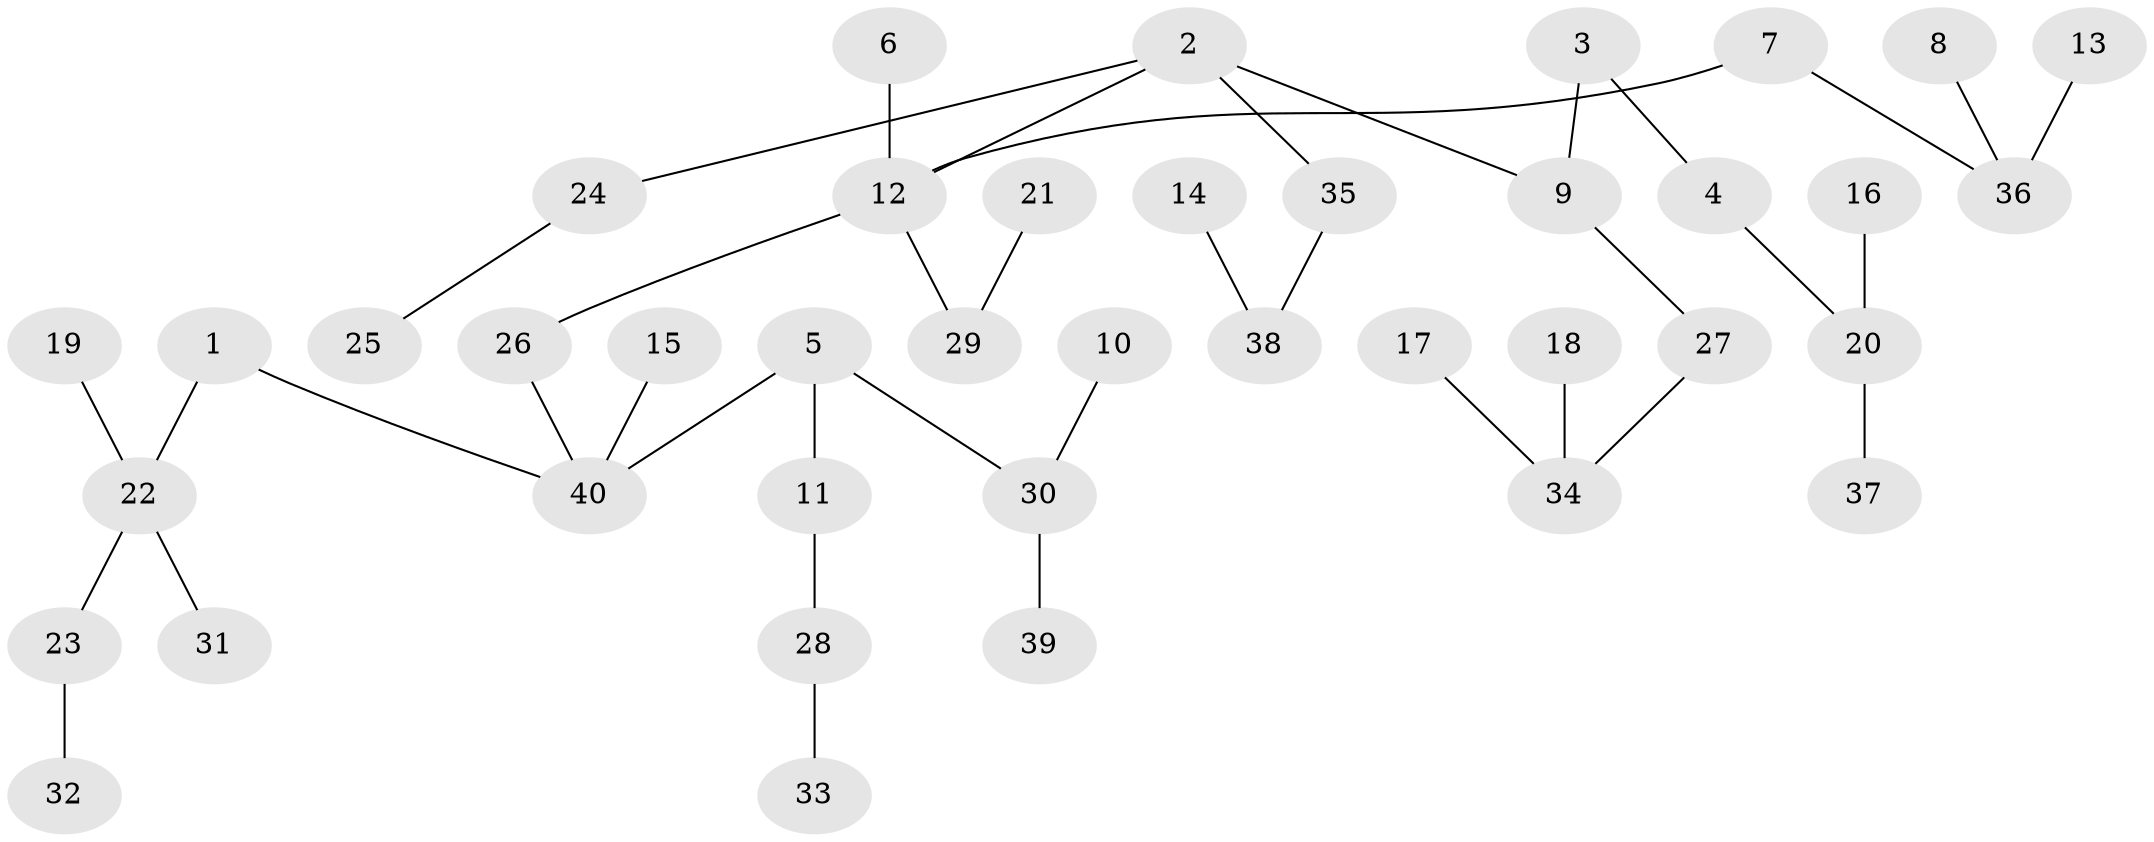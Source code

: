 // original degree distribution, {6: 0.025, 4: 0.1375, 5: 0.025, 2: 0.1375, 3: 0.1, 1: 0.575}
// Generated by graph-tools (version 1.1) at 2025/02/03/09/25 03:02:24]
// undirected, 40 vertices, 39 edges
graph export_dot {
graph [start="1"]
  node [color=gray90,style=filled];
  1;
  2;
  3;
  4;
  5;
  6;
  7;
  8;
  9;
  10;
  11;
  12;
  13;
  14;
  15;
  16;
  17;
  18;
  19;
  20;
  21;
  22;
  23;
  24;
  25;
  26;
  27;
  28;
  29;
  30;
  31;
  32;
  33;
  34;
  35;
  36;
  37;
  38;
  39;
  40;
  1 -- 22 [weight=1.0];
  1 -- 40 [weight=1.0];
  2 -- 9 [weight=1.0];
  2 -- 12 [weight=1.0];
  2 -- 24 [weight=1.0];
  2 -- 35 [weight=1.0];
  3 -- 4 [weight=1.0];
  3 -- 9 [weight=1.0];
  4 -- 20 [weight=1.0];
  5 -- 11 [weight=1.0];
  5 -- 30 [weight=1.0];
  5 -- 40 [weight=1.0];
  6 -- 12 [weight=1.0];
  7 -- 12 [weight=1.0];
  7 -- 36 [weight=1.0];
  8 -- 36 [weight=1.0];
  9 -- 27 [weight=1.0];
  10 -- 30 [weight=1.0];
  11 -- 28 [weight=1.0];
  12 -- 26 [weight=1.0];
  12 -- 29 [weight=1.0];
  13 -- 36 [weight=1.0];
  14 -- 38 [weight=1.0];
  15 -- 40 [weight=1.0];
  16 -- 20 [weight=1.0];
  17 -- 34 [weight=1.0];
  18 -- 34 [weight=1.0];
  19 -- 22 [weight=1.0];
  20 -- 37 [weight=1.0];
  21 -- 29 [weight=1.0];
  22 -- 23 [weight=1.0];
  22 -- 31 [weight=1.0];
  23 -- 32 [weight=1.0];
  24 -- 25 [weight=1.0];
  26 -- 40 [weight=1.0];
  27 -- 34 [weight=1.0];
  28 -- 33 [weight=1.0];
  30 -- 39 [weight=1.0];
  35 -- 38 [weight=1.0];
}
